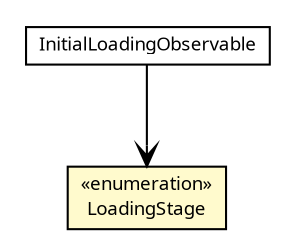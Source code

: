 #!/usr/local/bin/dot
#
# Class diagram 
# Generated by UMLGraph version R5_6 (http://www.umlgraph.org/)
#

digraph G {
	edge [fontname="Trebuchet MS",fontsize=10,labelfontname="Trebuchet MS",labelfontsize=10];
	node [fontname="Trebuchet MS",fontsize=10,shape=plaintext];
	nodesep=0.25;
	ranksep=0.5;
	// se.cambio.cds.util.InitialLoadingObservable
	c241001 [label=<<table title="se.cambio.cds.util.InitialLoadingObservable" border="0" cellborder="1" cellspacing="0" cellpadding="2" port="p" href="./InitialLoadingObservable.html">
		<tr><td><table border="0" cellspacing="0" cellpadding="1">
<tr><td align="center" balign="center"><font face="Trebuchet MS"> InitialLoadingObservable </font></td></tr>
		</table></td></tr>
		</table>>, URL="./InitialLoadingObservable.html", fontname="Trebuchet MS", fontcolor="black", fontsize=9.0];
	// se.cambio.cds.util.InitialLoadingObservable.LoadingStage
	c241002 [label=<<table title="se.cambio.cds.util.InitialLoadingObservable.LoadingStage" border="0" cellborder="1" cellspacing="0" cellpadding="2" port="p" bgcolor="lemonChiffon" href="./InitialLoadingObservable.LoadingStage.html">
		<tr><td><table border="0" cellspacing="0" cellpadding="1">
<tr><td align="center" balign="center"> &#171;enumeration&#187; </td></tr>
<tr><td align="center" balign="center"><font face="Trebuchet MS"> LoadingStage </font></td></tr>
		</table></td></tr>
		</table>>, URL="./InitialLoadingObservable.LoadingStage.html", fontname="Trebuchet MS", fontcolor="black", fontsize=9.0];
	// se.cambio.cds.util.InitialLoadingObservable NAVASSOC se.cambio.cds.util.InitialLoadingObservable.LoadingStage
	c241001:p -> c241002:p [taillabel="", label="", headlabel="", fontname="Trebuchet MS", fontcolor="black", fontsize=10.0, color="black", arrowhead=open];
}

